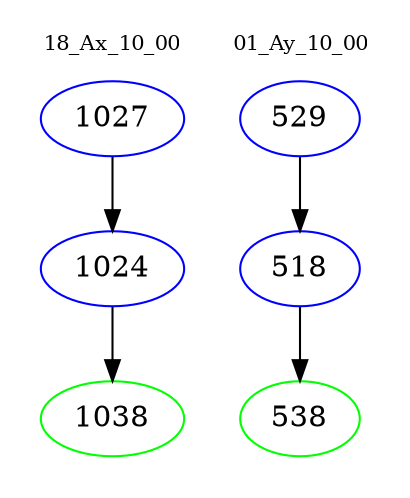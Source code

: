 digraph{
subgraph cluster_0 {
color = white
label = "18_Ax_10_00";
fontsize=10;
T0_1027 [label="1027", color="blue"]
T0_1027 -> T0_1024 [color="black"]
T0_1024 [label="1024", color="blue"]
T0_1024 -> T0_1038 [color="black"]
T0_1038 [label="1038", color="green"]
}
subgraph cluster_1 {
color = white
label = "01_Ay_10_00";
fontsize=10;
T1_529 [label="529", color="blue"]
T1_529 -> T1_518 [color="black"]
T1_518 [label="518", color="blue"]
T1_518 -> T1_538 [color="black"]
T1_538 [label="538", color="green"]
}
}
